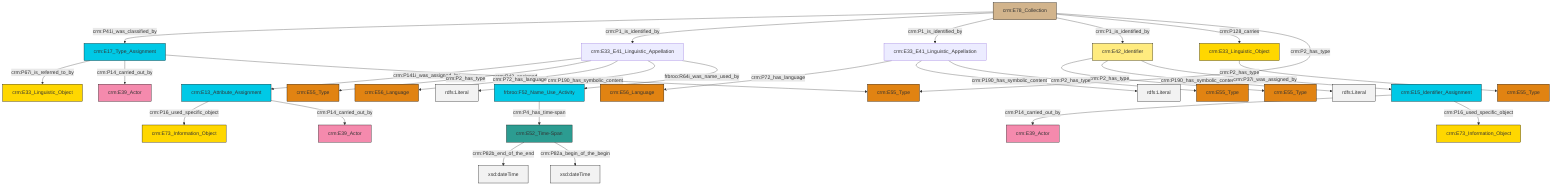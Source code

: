 graph TD
classDef Literal fill:#f2f2f2,stroke:#000000;
classDef CRM_Entity fill:#FFFFFF,stroke:#000000;
classDef Temporal_Entity fill:#00C9E6, stroke:#000000;
classDef Type fill:#E18312, stroke:#000000;
classDef Time-Span fill:#2C9C91, stroke:#000000;
classDef Appellation fill:#FFEB7F, stroke:#000000;
classDef Place fill:#008836, stroke:#000000;
classDef Persistent_Item fill:#B266B2, stroke:#000000;
classDef Conceptual_Object fill:#FFD700, stroke:#000000;
classDef Physical_Thing fill:#D2B48C, stroke:#000000;
classDef Actor fill:#f58aad, stroke:#000000;
classDef PC_Classes fill:#4ce600, stroke:#000000;
classDef Multi fill:#cccccc,stroke:#000000;

0["crm:E33_E41_Linguistic_Appellation"]:::Default -->|crm:P72_has_language| 1["crm:E56_Language"]:::Type
4["crm:E17_Type_Assignment"]:::Temporal_Entity -->|crm:P67i_is_referred_to_by| 5["crm:E33_Linguistic_Object"]:::Conceptual_Object
7["crm:E42_Identifier"]:::Appellation -->|crm:P2_has_type| 8["crm:E55_Type"]:::Type
11["frbroo:F52_Name_Use_Activity"]:::Temporal_Entity -->|crm:P4_has_time-span| 12["crm:E52_Time-Span"]:::Time-Span
13["crm:E33_E41_Linguistic_Appellation"]:::Default -->|crm:P141i_was_assigned_by| 14["crm:E13_Attribute_Assignment"]:::Temporal_Entity
15["crm:E15_Identifier_Assignment"]:::Temporal_Entity -->|crm:P14_carried_out_by| 16["crm:E39_Actor"]:::Actor
4["crm:E17_Type_Assignment"]:::Temporal_Entity -->|crm:P14_carried_out_by| 17["crm:E39_Actor"]:::Actor
4["crm:E17_Type_Assignment"]:::Temporal_Entity -->|crm:P42_assigned| 18["crm:E55_Type"]:::Type
7["crm:E42_Identifier"]:::Appellation -->|crm:P190_has_symbolic_content| 21[rdfs:Literal]:::Literal
13["crm:E33_E41_Linguistic_Appellation"]:::Default -->|crm:P2_has_type| 23["crm:E55_Type"]:::Type
27["crm:E78_Collection"]:::Physical_Thing -->|crm:P41i_was_classified_by| 4["crm:E17_Type_Assignment"]:::Temporal_Entity
12["crm:E52_Time-Span"]:::Time-Span -->|crm:P82b_end_of_the_end| 28[xsd:dateTime]:::Literal
19["crm:E33_Linguistic_Object"]:::Conceptual_Object -->|crm:P2_has_type| 29["crm:E55_Type"]:::Type
27["crm:E78_Collection"]:::Physical_Thing -->|crm:P1_is_identified_by| 13["crm:E33_E41_Linguistic_Appellation"]:::Default
14["crm:E13_Attribute_Assignment"]:::Temporal_Entity -->|crm:P16_used_specific_object| 24["crm:E73_Information_Object"]:::Conceptual_Object
0["crm:E33_E41_Linguistic_Appellation"]:::Default -->|crm:P190_has_symbolic_content| 33[rdfs:Literal]:::Literal
13["crm:E33_E41_Linguistic_Appellation"]:::Default -->|crm:P72_has_language| 9["crm:E56_Language"]:::Type
13["crm:E33_E41_Linguistic_Appellation"]:::Default -->|crm:P190_has_symbolic_content| 37[rdfs:Literal]:::Literal
12["crm:E52_Time-Span"]:::Time-Span -->|crm:P82a_begin_of_the_begin| 39[xsd:dateTime]:::Literal
13["crm:E33_E41_Linguistic_Appellation"]:::Default -->|frbroo:R64i_was_name_used_by| 11["frbroo:F52_Name_Use_Activity"]:::Temporal_Entity
27["crm:E78_Collection"]:::Physical_Thing -->|crm:P1_is_identified_by| 0["crm:E33_E41_Linguistic_Appellation"]:::Default
14["crm:E13_Attribute_Assignment"]:::Temporal_Entity -->|crm:P14_carried_out_by| 42["crm:E39_Actor"]:::Actor
27["crm:E78_Collection"]:::Physical_Thing -->|crm:P1_is_identified_by| 7["crm:E42_Identifier"]:::Appellation
27["crm:E78_Collection"]:::Physical_Thing -->|crm:P128_carries| 19["crm:E33_Linguistic_Object"]:::Conceptual_Object
7["crm:E42_Identifier"]:::Appellation -->|crm:P37i_was_assigned_by| 15["crm:E15_Identifier_Assignment"]:::Temporal_Entity
0["crm:E33_E41_Linguistic_Appellation"]:::Default -->|crm:P2_has_type| 31["crm:E55_Type"]:::Type
15["crm:E15_Identifier_Assignment"]:::Temporal_Entity -->|crm:P16_used_specific_object| 2["crm:E73_Information_Object"]:::Conceptual_Object
27["crm:E78_Collection"]:::Physical_Thing -->|crm:P2_has_type| 18["crm:E55_Type"]:::Type